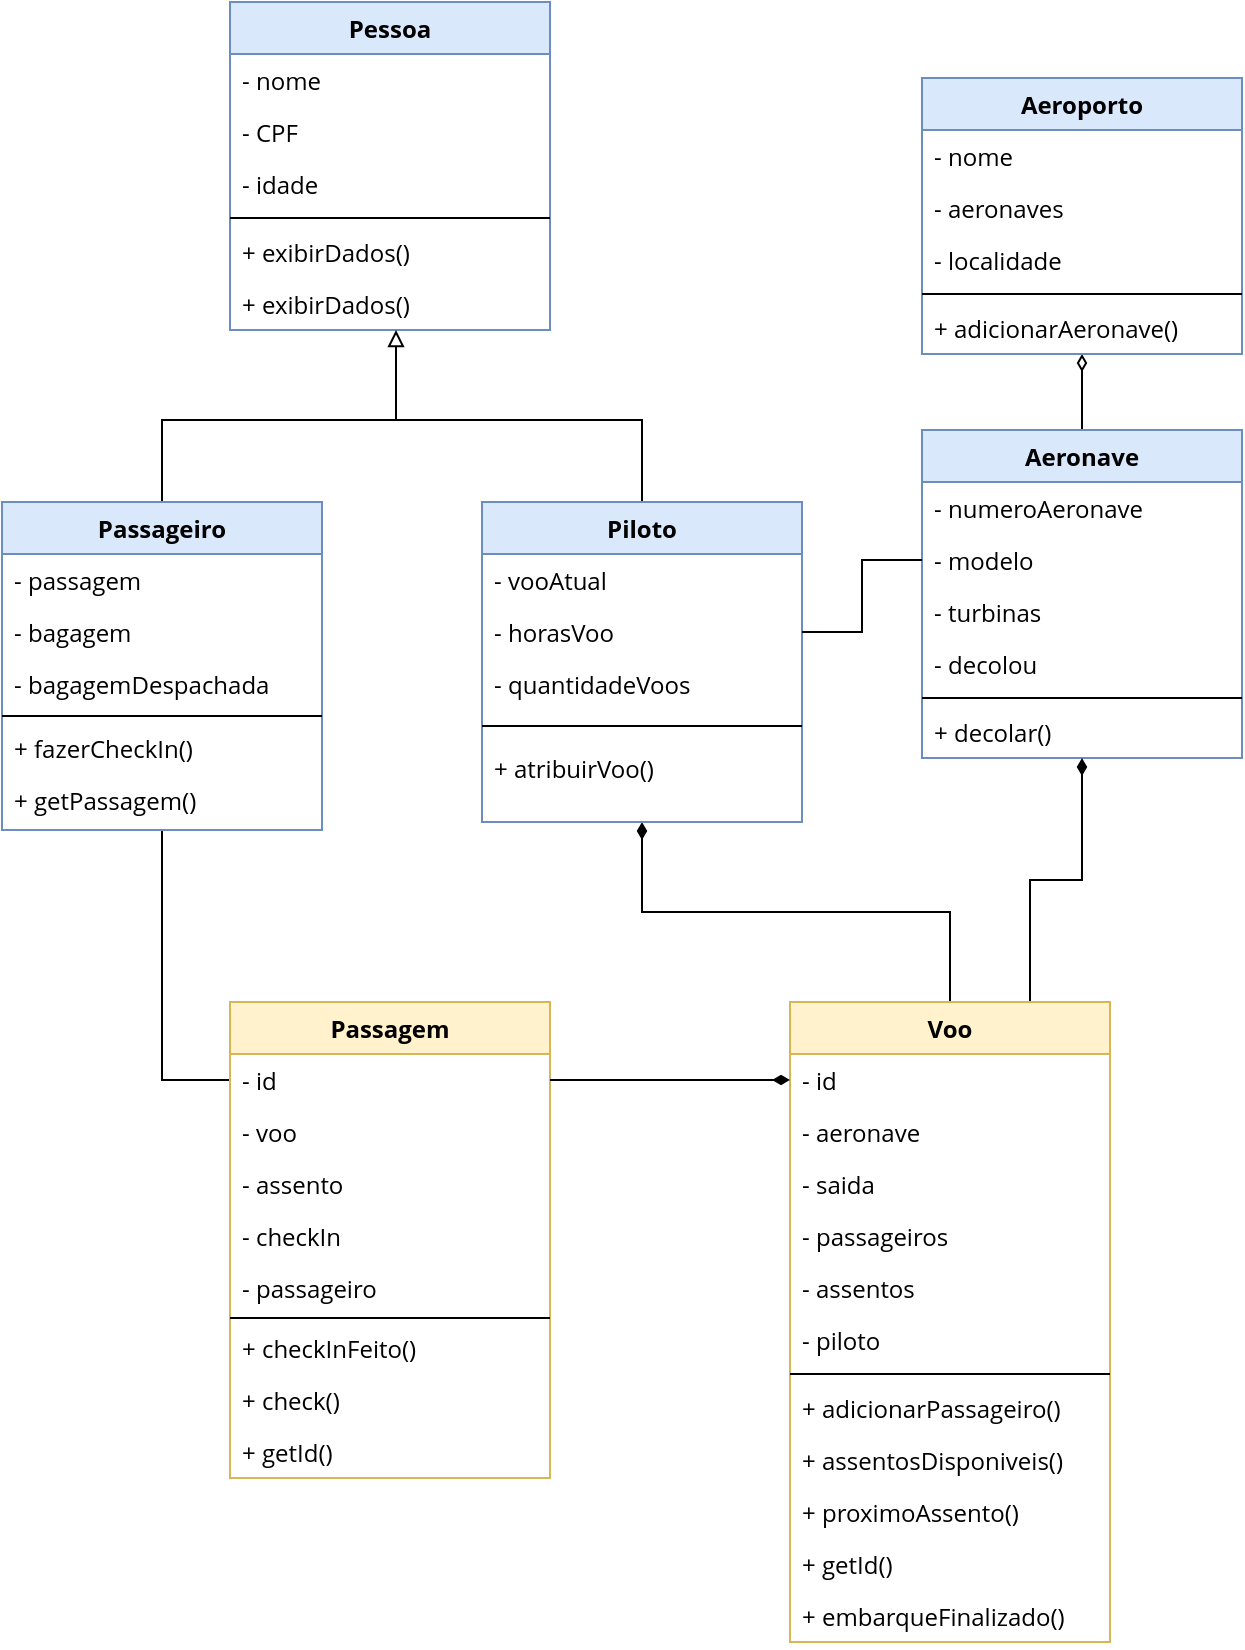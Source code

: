 <mxfile version="14.4.3" type="device"><diagram id="C5RBs43oDa-KdzZeNtuy" name="Page-1"><mxGraphModel dx="981" dy="508" grid="0" gridSize="10" guides="1" tooltips="1" connect="1" arrows="1" fold="1" page="1" pageScale="1" pageWidth="827" pageHeight="1169" math="0" shadow="0"><root><mxCell id="WIyWlLk6GJQsqaUBKTNV-0"/><mxCell id="WIyWlLk6GJQsqaUBKTNV-1" parent="WIyWlLk6GJQsqaUBKTNV-0"/><mxCell id="zkfFHV4jXpPFQw0GAbJ--0" value="Pessoa" style="swimlane;fontStyle=1;align=center;verticalAlign=top;childLayout=stackLayout;horizontal=1;startSize=26;horizontalStack=0;resizeParent=1;resizeLast=0;collapsible=1;marginBottom=0;rounded=0;shadow=0;strokeWidth=1;fontFamily=Open sans;fontSource=https%3A%2F%2Ffonts.googleapis.com%2Fcss%3Ffamily%3DOpen%2Bsans;fillColor=#dae8fc;strokeColor=#6c8ebf;" parent="WIyWlLk6GJQsqaUBKTNV-1" vertex="1"><mxGeometry x="194" y="16" width="160" height="164" as="geometry"><mxRectangle x="230" y="140" width="160" height="26" as="alternateBounds"/></mxGeometry></mxCell><mxCell id="zkfFHV4jXpPFQw0GAbJ--1" value="- nome" style="text;align=left;verticalAlign=top;spacingLeft=4;spacingRight=4;overflow=hidden;rotatable=0;points=[[0,0.5],[1,0.5]];portConstraint=eastwest;fontFamily=Open sans;fontSource=https%3A%2F%2Ffonts.googleapis.com%2Fcss%3Ffamily%3DOpen%2Bsans;" parent="zkfFHV4jXpPFQw0GAbJ--0" vertex="1"><mxGeometry y="26" width="160" height="26" as="geometry"/></mxCell><mxCell id="zkfFHV4jXpPFQw0GAbJ--2" value="- CPF" style="text;align=left;verticalAlign=top;spacingLeft=4;spacingRight=4;overflow=hidden;rotatable=0;points=[[0,0.5],[1,0.5]];portConstraint=eastwest;rounded=0;shadow=0;html=0;fontFamily=Open sans;fontSource=https%3A%2F%2Ffonts.googleapis.com%2Fcss%3Ffamily%3DOpen%2Bsans;" parent="zkfFHV4jXpPFQw0GAbJ--0" vertex="1"><mxGeometry y="52" width="160" height="26" as="geometry"/></mxCell><mxCell id="zkfFHV4jXpPFQw0GAbJ--3" value="- idade" style="text;align=left;verticalAlign=top;spacingLeft=4;spacingRight=4;overflow=hidden;rotatable=0;points=[[0,0.5],[1,0.5]];portConstraint=eastwest;rounded=0;shadow=0;html=0;fontFamily=Open sans;fontSource=https%3A%2F%2Ffonts.googleapis.com%2Fcss%3Ffamily%3DOpen%2Bsans;" parent="zkfFHV4jXpPFQw0GAbJ--0" vertex="1"><mxGeometry y="78" width="160" height="26" as="geometry"/></mxCell><mxCell id="zkfFHV4jXpPFQw0GAbJ--4" value="" style="line;html=1;strokeWidth=1;align=left;verticalAlign=middle;spacingTop=-1;spacingLeft=3;spacingRight=3;rotatable=0;labelPosition=right;points=[];portConstraint=eastwest;fontFamily=Open sans;fontSource=https%3A%2F%2Ffonts.googleapis.com%2Fcss%3Ffamily%3DOpen%2Bsans;" parent="zkfFHV4jXpPFQw0GAbJ--0" vertex="1"><mxGeometry y="104" width="160" height="8" as="geometry"/></mxCell><mxCell id="zkfFHV4jXpPFQw0GAbJ--5" value="+ exibirDados()" style="text;align=left;verticalAlign=top;spacingLeft=4;spacingRight=4;overflow=hidden;rotatable=0;points=[[0,0.5],[1,0.5]];portConstraint=eastwest;fontFamily=Open sans;fontSource=https%3A%2F%2Ffonts.googleapis.com%2Fcss%3Ffamily%3DOpen%2Bsans;" parent="zkfFHV4jXpPFQw0GAbJ--0" vertex="1"><mxGeometry y="112" width="160" height="26" as="geometry"/></mxCell><mxCell id="l5qfDiX0SAKiQkkHx-9N-39" value="+ exibirDados()" style="text;align=left;verticalAlign=top;spacingLeft=4;spacingRight=4;overflow=hidden;rotatable=0;points=[[0,0.5],[1,0.5]];portConstraint=eastwest;fontFamily=Open sans;fontSource=https%3A%2F%2Ffonts.googleapis.com%2Fcss%3Ffamily%3DOpen%2Bsans;" vertex="1" parent="zkfFHV4jXpPFQw0GAbJ--0"><mxGeometry y="138" width="160" height="26" as="geometry"/></mxCell><mxCell id="l5qfDiX0SAKiQkkHx-9N-11" style="edgeStyle=orthogonalEdgeStyle;rounded=0;orthogonalLoop=1;jettySize=auto;html=1;exitX=0.5;exitY=0;exitDx=0;exitDy=0;endArrow=block;endFill=0;fontFamily=Open sans;fontSource=https%3A%2F%2Ffonts.googleapis.com%2Fcss%3Ffamily%3DOpen%2Bsans;" edge="1" parent="WIyWlLk6GJQsqaUBKTNV-1" source="zkfFHV4jXpPFQw0GAbJ--6" target="l5qfDiX0SAKiQkkHx-9N-39"><mxGeometry relative="1" as="geometry"><mxPoint x="277" y="183" as="targetPoint"/><Array as="points"><mxPoint x="400" y="225"/><mxPoint x="277" y="225"/></Array></mxGeometry></mxCell><mxCell id="l5qfDiX0SAKiQkkHx-9N-20" style="edgeStyle=orthogonalEdgeStyle;rounded=0;orthogonalLoop=1;jettySize=auto;html=1;exitX=0.5;exitY=1;exitDx=0;exitDy=0;entryX=0.5;entryY=0;entryDx=0;entryDy=0;endArrow=none;endFill=0;fontFamily=Open sans;fontSource=https%3A%2F%2Ffonts.googleapis.com%2Fcss%3Ffamily%3DOpen%2Bsans;startArrow=diamondThin;startFill=1;" edge="1" parent="WIyWlLk6GJQsqaUBKTNV-1" source="zkfFHV4jXpPFQw0GAbJ--6" target="l5qfDiX0SAKiQkkHx-9N-17"><mxGeometry relative="1" as="geometry"/></mxCell><mxCell id="zkfFHV4jXpPFQw0GAbJ--6" value="Piloto" style="swimlane;fontStyle=1;align=center;verticalAlign=top;childLayout=stackLayout;horizontal=1;startSize=26;horizontalStack=0;resizeParent=1;resizeLast=0;collapsible=1;marginBottom=0;rounded=0;shadow=0;strokeWidth=1;fontFamily=Open sans;fontSource=https%3A%2F%2Ffonts.googleapis.com%2Fcss%3Ffamily%3DOpen%2Bsans;fillColor=#dae8fc;strokeColor=#6c8ebf;" parent="WIyWlLk6GJQsqaUBKTNV-1" vertex="1"><mxGeometry x="320" y="266" width="160" height="160" as="geometry"><mxRectangle x="130" y="380" width="160" height="26" as="alternateBounds"/></mxGeometry></mxCell><mxCell id="zkfFHV4jXpPFQw0GAbJ--7" value="- vooAtual" style="text;align=left;verticalAlign=top;spacingLeft=4;spacingRight=4;overflow=hidden;rotatable=0;points=[[0,0.5],[1,0.5]];portConstraint=eastwest;fontFamily=Open sans;fontSource=https%3A%2F%2Ffonts.googleapis.com%2Fcss%3Ffamily%3DOpen%2Bsans;" parent="zkfFHV4jXpPFQw0GAbJ--6" vertex="1"><mxGeometry y="26" width="160" height="26" as="geometry"/></mxCell><mxCell id="zkfFHV4jXpPFQw0GAbJ--8" value="- horasVoo" style="text;align=left;verticalAlign=top;spacingLeft=4;spacingRight=4;overflow=hidden;rotatable=0;points=[[0,0.5],[1,0.5]];portConstraint=eastwest;rounded=0;shadow=0;html=0;fontFamily=Open sans;fontSource=https%3A%2F%2Ffonts.googleapis.com%2Fcss%3Ffamily%3DOpen%2Bsans;" parent="zkfFHV4jXpPFQw0GAbJ--6" vertex="1"><mxGeometry y="52" width="160" height="26" as="geometry"/></mxCell><mxCell id="l5qfDiX0SAKiQkkHx-9N-8" value="- quantidadeVoos" style="text;align=left;verticalAlign=top;spacingLeft=4;spacingRight=4;overflow=hidden;rotatable=0;points=[[0,0.5],[1,0.5]];portConstraint=eastwest;rounded=0;shadow=0;html=0;fontFamily=Open sans;fontSource=https%3A%2F%2Ffonts.googleapis.com%2Fcss%3Ffamily%3DOpen%2Bsans;" vertex="1" parent="zkfFHV4jXpPFQw0GAbJ--6"><mxGeometry y="78" width="160" height="26" as="geometry"/></mxCell><mxCell id="zkfFHV4jXpPFQw0GAbJ--9" value="" style="line;html=1;strokeWidth=1;align=left;verticalAlign=middle;spacingTop=-1;spacingLeft=3;spacingRight=3;rotatable=0;labelPosition=right;points=[];portConstraint=eastwest;fontFamily=Open sans;fontSource=https%3A%2F%2Ffonts.googleapis.com%2Fcss%3Ffamily%3DOpen%2Bsans;" parent="zkfFHV4jXpPFQw0GAbJ--6" vertex="1"><mxGeometry y="104" width="160" height="16" as="geometry"/></mxCell><mxCell id="zkfFHV4jXpPFQw0GAbJ--10" value="+ atribuirVoo()" style="text;align=left;verticalAlign=top;spacingLeft=4;spacingRight=4;overflow=hidden;rotatable=0;points=[[0,0.5],[1,0.5]];portConstraint=eastwest;fontStyle=0;fontFamily=Open sans;fontSource=https%3A%2F%2Ffonts.googleapis.com%2Fcss%3Ffamily%3DOpen%2Bsans;" parent="zkfFHV4jXpPFQw0GAbJ--6" vertex="1"><mxGeometry y="120" width="160" height="26" as="geometry"/></mxCell><mxCell id="l5qfDiX0SAKiQkkHx-9N-12" style="edgeStyle=orthogonalEdgeStyle;rounded=0;orthogonalLoop=1;jettySize=auto;html=1;exitX=0.5;exitY=0;exitDx=0;exitDy=0;endArrow=none;endFill=0;fontFamily=Open sans;fontSource=https%3A%2F%2Ffonts.googleapis.com%2Fcss%3Ffamily%3DOpen%2Bsans;" edge="1" parent="WIyWlLk6GJQsqaUBKTNV-1" source="zkfFHV4jXpPFQw0GAbJ--13"><mxGeometry relative="1" as="geometry"><mxPoint x="281" y="225" as="targetPoint"/><Array as="points"><mxPoint x="160" y="225"/><mxPoint x="281" y="225"/></Array></mxGeometry></mxCell><mxCell id="l5qfDiX0SAKiQkkHx-9N-16" style="edgeStyle=orthogonalEdgeStyle;rounded=0;orthogonalLoop=1;jettySize=auto;html=1;exitX=0.5;exitY=1;exitDx=0;exitDy=0;entryX=0;entryY=0.5;entryDx=0;entryDy=0;endArrow=none;endFill=0;fontFamily=Open sans;fontSource=https%3A%2F%2Ffonts.googleapis.com%2Fcss%3Ffamily%3DOpen%2Bsans;" edge="1" parent="WIyWlLk6GJQsqaUBKTNV-1" source="zkfFHV4jXpPFQw0GAbJ--13" target="l5qfDiX0SAKiQkkHx-9N-14"><mxGeometry relative="1" as="geometry"/></mxCell><mxCell id="zkfFHV4jXpPFQw0GAbJ--13" value="Passageiro" style="swimlane;fontStyle=1;align=center;verticalAlign=top;childLayout=stackLayout;horizontal=1;startSize=26;horizontalStack=0;resizeParent=1;resizeLast=0;collapsible=1;marginBottom=0;rounded=0;shadow=0;strokeWidth=1;fontFamily=Open sans;fontSource=https%3A%2F%2Ffonts.googleapis.com%2Fcss%3Ffamily%3DOpen%2Bsans;fillColor=#dae8fc;strokeColor=#6c8ebf;" parent="WIyWlLk6GJQsqaUBKTNV-1" vertex="1"><mxGeometry x="80" y="266" width="160" height="164" as="geometry"><mxRectangle x="80" y="266" width="170" height="26" as="alternateBounds"/></mxGeometry></mxCell><mxCell id="zkfFHV4jXpPFQw0GAbJ--14" value="- passagem" style="text;align=left;verticalAlign=top;spacingLeft=4;spacingRight=4;overflow=hidden;rotatable=0;points=[[0,0.5],[1,0.5]];portConstraint=eastwest;fontFamily=Open sans;fontSource=https%3A%2F%2Ffonts.googleapis.com%2Fcss%3Ffamily%3DOpen%2Bsans;" parent="zkfFHV4jXpPFQw0GAbJ--13" vertex="1"><mxGeometry y="26" width="160" height="26" as="geometry"/></mxCell><mxCell id="l5qfDiX0SAKiQkkHx-9N-4" value="- bagagem" style="text;align=left;verticalAlign=top;spacingLeft=4;spacingRight=4;overflow=hidden;rotatable=0;points=[[0,0.5],[1,0.5]];portConstraint=eastwest;fontFamily=Open sans;fontSource=https%3A%2F%2Ffonts.googleapis.com%2Fcss%3Ffamily%3DOpen%2Bsans;" vertex="1" parent="zkfFHV4jXpPFQw0GAbJ--13"><mxGeometry y="52" width="160" height="26" as="geometry"/></mxCell><mxCell id="l5qfDiX0SAKiQkkHx-9N-5" value="- bagagemDespachada" style="text;align=left;verticalAlign=top;spacingLeft=4;spacingRight=4;overflow=hidden;rotatable=0;points=[[0,0.5],[1,0.5]];portConstraint=eastwest;fontFamily=Open sans;fontSource=https%3A%2F%2Ffonts.googleapis.com%2Fcss%3Ffamily%3DOpen%2Bsans;" vertex="1" parent="zkfFHV4jXpPFQw0GAbJ--13"><mxGeometry y="78" width="160" height="26" as="geometry"/></mxCell><mxCell id="zkfFHV4jXpPFQw0GAbJ--15" value="" style="line;html=1;strokeWidth=1;align=left;verticalAlign=middle;spacingTop=-1;spacingLeft=3;spacingRight=3;rotatable=0;labelPosition=right;points=[];portConstraint=eastwest;fontFamily=Open sans;fontSource=https%3A%2F%2Ffonts.googleapis.com%2Fcss%3Ffamily%3DOpen%2Bsans;" parent="zkfFHV4jXpPFQw0GAbJ--13" vertex="1"><mxGeometry y="104" width="160" height="6" as="geometry"/></mxCell><mxCell id="l5qfDiX0SAKiQkkHx-9N-6" value="+ fazerCheckIn()" style="text;align=left;verticalAlign=top;spacingLeft=4;spacingRight=4;overflow=hidden;rotatable=0;points=[[0,0.5],[1,0.5]];portConstraint=eastwest;fontFamily=Open sans;fontSource=https%3A%2F%2Ffonts.googleapis.com%2Fcss%3Ffamily%3DOpen%2Bsans;" vertex="1" parent="zkfFHV4jXpPFQw0GAbJ--13"><mxGeometry y="110" width="160" height="26" as="geometry"/></mxCell><mxCell id="l5qfDiX0SAKiQkkHx-9N-7" value="+ getPassagem()" style="text;align=left;verticalAlign=top;spacingLeft=4;spacingRight=4;overflow=hidden;rotatable=0;points=[[0,0.5],[1,0.5]];portConstraint=eastwest;fontFamily=Open sans;fontSource=https%3A%2F%2Ffonts.googleapis.com%2Fcss%3Ffamily%3DOpen%2Bsans;" vertex="1" parent="zkfFHV4jXpPFQw0GAbJ--13"><mxGeometry y="136" width="160" height="26" as="geometry"/></mxCell><mxCell id="l5qfDiX0SAKiQkkHx-9N-23" style="edgeStyle=orthogonalEdgeStyle;rounded=0;orthogonalLoop=1;jettySize=auto;html=1;exitX=0.5;exitY=0;exitDx=0;exitDy=0;entryX=0.5;entryY=1;entryDx=0;entryDy=0;endArrow=diamondThin;endFill=0;fontFamily=Open sans;fontSource=https%3A%2F%2Ffonts.googleapis.com%2Fcss%3Ffamily%3DOpen%2Bsans;" edge="1" parent="WIyWlLk6GJQsqaUBKTNV-1" source="zkfFHV4jXpPFQw0GAbJ--17" target="l5qfDiX0SAKiQkkHx-9N-0"><mxGeometry relative="1" as="geometry"/></mxCell><mxCell id="zkfFHV4jXpPFQw0GAbJ--17" value="Aeronave" style="swimlane;fontStyle=1;align=center;verticalAlign=top;childLayout=stackLayout;horizontal=1;startSize=26;horizontalStack=0;resizeParent=1;resizeLast=0;collapsible=1;marginBottom=0;rounded=0;shadow=0;strokeWidth=1;fontFamily=Open sans;fontSource=https%3A%2F%2Ffonts.googleapis.com%2Fcss%3Ffamily%3DOpen%2Bsans;fillColor=#dae8fc;strokeColor=#6c8ebf;" parent="WIyWlLk6GJQsqaUBKTNV-1" vertex="1"><mxGeometry x="540" y="230" width="160" height="164" as="geometry"><mxRectangle x="550" y="140" width="160" height="26" as="alternateBounds"/></mxGeometry></mxCell><mxCell id="zkfFHV4jXpPFQw0GAbJ--18" value="- numeroAeronave" style="text;align=left;verticalAlign=top;spacingLeft=4;spacingRight=4;overflow=hidden;rotatable=0;points=[[0,0.5],[1,0.5]];portConstraint=eastwest;fontFamily=Open sans;fontSource=https%3A%2F%2Ffonts.googleapis.com%2Fcss%3Ffamily%3DOpen%2Bsans;" parent="zkfFHV4jXpPFQw0GAbJ--17" vertex="1"><mxGeometry y="26" width="160" height="26" as="geometry"/></mxCell><mxCell id="zkfFHV4jXpPFQw0GAbJ--19" value="- modelo" style="text;align=left;verticalAlign=top;spacingLeft=4;spacingRight=4;overflow=hidden;rotatable=0;points=[[0,0.5],[1,0.5]];portConstraint=eastwest;rounded=0;shadow=0;html=0;fontFamily=Open sans;fontSource=https%3A%2F%2Ffonts.googleapis.com%2Fcss%3Ffamily%3DOpen%2Bsans;" parent="zkfFHV4jXpPFQw0GAbJ--17" vertex="1"><mxGeometry y="52" width="160" height="26" as="geometry"/></mxCell><mxCell id="zkfFHV4jXpPFQw0GAbJ--20" value="- turbinas" style="text;align=left;verticalAlign=top;spacingLeft=4;spacingRight=4;overflow=hidden;rotatable=0;points=[[0,0.5],[1,0.5]];portConstraint=eastwest;rounded=0;shadow=0;html=0;fontFamily=Open sans;fontSource=https%3A%2F%2Ffonts.googleapis.com%2Fcss%3Ffamily%3DOpen%2Bsans;" parent="zkfFHV4jXpPFQw0GAbJ--17" vertex="1"><mxGeometry y="78" width="160" height="26" as="geometry"/></mxCell><mxCell id="l5qfDiX0SAKiQkkHx-9N-59" value="- decolou" style="text;align=left;verticalAlign=top;spacingLeft=4;spacingRight=4;overflow=hidden;rotatable=0;points=[[0,0.5],[1,0.5]];portConstraint=eastwest;rounded=0;shadow=0;html=0;fontFamily=Open sans;fontSource=https%3A%2F%2Ffonts.googleapis.com%2Fcss%3Ffamily%3DOpen%2Bsans;" vertex="1" parent="zkfFHV4jXpPFQw0GAbJ--17"><mxGeometry y="104" width="160" height="26" as="geometry"/></mxCell><mxCell id="zkfFHV4jXpPFQw0GAbJ--23" value="" style="line;html=1;strokeWidth=1;align=left;verticalAlign=middle;spacingTop=-1;spacingLeft=3;spacingRight=3;rotatable=0;labelPosition=right;points=[];portConstraint=eastwest;fontFamily=Open sans;fontSource=https%3A%2F%2Ffonts.googleapis.com%2Fcss%3Ffamily%3DOpen%2Bsans;" parent="zkfFHV4jXpPFQw0GAbJ--17" vertex="1"><mxGeometry y="130" width="160" height="8" as="geometry"/></mxCell><mxCell id="zkfFHV4jXpPFQw0GAbJ--24" value="+ decolar()" style="text;align=left;verticalAlign=top;spacingLeft=4;spacingRight=4;overflow=hidden;rotatable=0;points=[[0,0.5],[1,0.5]];portConstraint=eastwest;fontFamily=Open sans;fontSource=https%3A%2F%2Ffonts.googleapis.com%2Fcss%3Ffamily%3DOpen%2Bsans;" parent="zkfFHV4jXpPFQw0GAbJ--17" vertex="1"><mxGeometry y="138" width="160" height="26" as="geometry"/></mxCell><mxCell id="l5qfDiX0SAKiQkkHx-9N-0" value="Aeroporto" style="swimlane;fontStyle=1;align=center;verticalAlign=top;childLayout=stackLayout;horizontal=1;startSize=26;horizontalStack=0;resizeParent=1;resizeLast=0;collapsible=1;marginBottom=0;rounded=0;shadow=0;strokeWidth=1;fontFamily=Open sans;fontSource=https%3A%2F%2Ffonts.googleapis.com%2Fcss%3Ffamily%3DOpen%2Bsans;fillColor=#dae8fc;strokeColor=#6c8ebf;" vertex="1" parent="WIyWlLk6GJQsqaUBKTNV-1"><mxGeometry x="540" y="54" width="160" height="138" as="geometry"><mxRectangle x="340" y="380" width="170" height="26" as="alternateBounds"/></mxGeometry></mxCell><mxCell id="l5qfDiX0SAKiQkkHx-9N-1" value="- nome" style="text;align=left;verticalAlign=top;spacingLeft=4;spacingRight=4;overflow=hidden;rotatable=0;points=[[0,0.5],[1,0.5]];portConstraint=eastwest;fontFamily=Open sans;fontSource=https%3A%2F%2Ffonts.googleapis.com%2Fcss%3Ffamily%3DOpen%2Bsans;" vertex="1" parent="l5qfDiX0SAKiQkkHx-9N-0"><mxGeometry y="26" width="160" height="26" as="geometry"/></mxCell><mxCell id="l5qfDiX0SAKiQkkHx-9N-36" value="- aeronaves" style="text;align=left;verticalAlign=top;spacingLeft=4;spacingRight=4;overflow=hidden;rotatable=0;points=[[0,0.5],[1,0.5]];portConstraint=eastwest;fontFamily=Open sans;fontSource=https%3A%2F%2Ffonts.googleapis.com%2Fcss%3Ffamily%3DOpen%2Bsans;" vertex="1" parent="l5qfDiX0SAKiQkkHx-9N-0"><mxGeometry y="52" width="160" height="26" as="geometry"/></mxCell><mxCell id="l5qfDiX0SAKiQkkHx-9N-37" value="- localidade" style="text;align=left;verticalAlign=top;spacingLeft=4;spacingRight=4;overflow=hidden;rotatable=0;points=[[0,0.5],[1,0.5]];portConstraint=eastwest;fontFamily=Open sans;fontSource=https%3A%2F%2Ffonts.googleapis.com%2Fcss%3Ffamily%3DOpen%2Bsans;" vertex="1" parent="l5qfDiX0SAKiQkkHx-9N-0"><mxGeometry y="78" width="160" height="26" as="geometry"/></mxCell><mxCell id="l5qfDiX0SAKiQkkHx-9N-2" value="" style="line;html=1;strokeWidth=1;align=left;verticalAlign=middle;spacingTop=-1;spacingLeft=3;spacingRight=3;rotatable=0;labelPosition=right;points=[];portConstraint=eastwest;fontFamily=Open sans;fontSource=https%3A%2F%2Ffonts.googleapis.com%2Fcss%3Ffamily%3DOpen%2Bsans;" vertex="1" parent="l5qfDiX0SAKiQkkHx-9N-0"><mxGeometry y="104" width="160" height="8" as="geometry"/></mxCell><mxCell id="l5qfDiX0SAKiQkkHx-9N-38" value="+ adicionarAeronave()" style="text;align=left;verticalAlign=top;spacingLeft=4;spacingRight=4;overflow=hidden;rotatable=0;points=[[0,0.5],[1,0.5]];portConstraint=eastwest;fontFamily=Open sans;fontSource=https%3A%2F%2Ffonts.googleapis.com%2Fcss%3Ffamily%3DOpen%2Bsans;" vertex="1" parent="l5qfDiX0SAKiQkkHx-9N-0"><mxGeometry y="112" width="160" height="26" as="geometry"/></mxCell><mxCell id="l5qfDiX0SAKiQkkHx-9N-13" value="Passagem" style="swimlane;fontStyle=1;align=center;verticalAlign=top;childLayout=stackLayout;horizontal=1;startSize=26;horizontalStack=0;resizeParent=1;resizeLast=0;collapsible=1;marginBottom=0;rounded=0;shadow=0;strokeWidth=1;fontFamily=Open sans;fontSource=https%3A%2F%2Ffonts.googleapis.com%2Fcss%3Ffamily%3DOpen%2Bsans;fillColor=#fff2cc;strokeColor=#d6b656;" vertex="1" parent="WIyWlLk6GJQsqaUBKTNV-1"><mxGeometry x="194" y="516" width="160" height="238" as="geometry"><mxRectangle x="340" y="380" width="170" height="26" as="alternateBounds"/></mxGeometry></mxCell><mxCell id="l5qfDiX0SAKiQkkHx-9N-14" value="- id" style="text;align=left;verticalAlign=top;spacingLeft=4;spacingRight=4;overflow=hidden;rotatable=0;points=[[0,0.5],[1,0.5]];portConstraint=eastwest;fontFamily=Open sans;fontSource=https%3A%2F%2Ffonts.googleapis.com%2Fcss%3Ffamily%3DOpen%2Bsans;" vertex="1" parent="l5qfDiX0SAKiQkkHx-9N-13"><mxGeometry y="26" width="160" height="26" as="geometry"/></mxCell><mxCell id="l5qfDiX0SAKiQkkHx-9N-24" value="- voo" style="text;align=left;verticalAlign=top;spacingLeft=4;spacingRight=4;overflow=hidden;rotatable=0;points=[[0,0.5],[1,0.5]];portConstraint=eastwest;fontFamily=Open sans;fontSource=https%3A%2F%2Ffonts.googleapis.com%2Fcss%3Ffamily%3DOpen%2Bsans;" vertex="1" parent="l5qfDiX0SAKiQkkHx-9N-13"><mxGeometry y="52" width="160" height="26" as="geometry"/></mxCell><mxCell id="l5qfDiX0SAKiQkkHx-9N-25" value="- assento" style="text;align=left;verticalAlign=top;spacingLeft=4;spacingRight=4;overflow=hidden;rotatable=0;points=[[0,0.5],[1,0.5]];portConstraint=eastwest;fontFamily=Open sans;fontSource=https%3A%2F%2Ffonts.googleapis.com%2Fcss%3Ffamily%3DOpen%2Bsans;" vertex="1" parent="l5qfDiX0SAKiQkkHx-9N-13"><mxGeometry y="78" width="160" height="26" as="geometry"/></mxCell><mxCell id="l5qfDiX0SAKiQkkHx-9N-27" value="- checkIn" style="text;align=left;verticalAlign=top;spacingLeft=4;spacingRight=4;overflow=hidden;rotatable=0;points=[[0,0.5],[1,0.5]];portConstraint=eastwest;fontFamily=Open sans;fontSource=https%3A%2F%2Ffonts.googleapis.com%2Fcss%3Ffamily%3DOpen%2Bsans;" vertex="1" parent="l5qfDiX0SAKiQkkHx-9N-13"><mxGeometry y="104" width="160" height="26" as="geometry"/></mxCell><mxCell id="l5qfDiX0SAKiQkkHx-9N-41" value="- passageiro" style="text;align=left;verticalAlign=top;spacingLeft=4;spacingRight=4;overflow=hidden;rotatable=0;points=[[0,0.5],[1,0.5]];portConstraint=eastwest;fontFamily=Open sans;fontSource=https%3A%2F%2Ffonts.googleapis.com%2Fcss%3Ffamily%3DOpen%2Bsans;" vertex="1" parent="l5qfDiX0SAKiQkkHx-9N-13"><mxGeometry y="130" width="160" height="26" as="geometry"/></mxCell><mxCell id="l5qfDiX0SAKiQkkHx-9N-15" value="" style="line;html=1;strokeWidth=1;align=left;verticalAlign=middle;spacingTop=-1;spacingLeft=3;spacingRight=3;rotatable=0;labelPosition=right;points=[];portConstraint=eastwest;fontFamily=Open sans;fontSource=https%3A%2F%2Ffonts.googleapis.com%2Fcss%3Ffamily%3DOpen%2Bsans;" vertex="1" parent="l5qfDiX0SAKiQkkHx-9N-13"><mxGeometry y="156" width="160" height="4" as="geometry"/></mxCell><mxCell id="l5qfDiX0SAKiQkkHx-9N-26" value="+ checkInFeito()" style="text;align=left;verticalAlign=top;spacingLeft=4;spacingRight=4;overflow=hidden;rotatable=0;points=[[0,0.5],[1,0.5]];portConstraint=eastwest;fontFamily=Open sans;fontSource=https%3A%2F%2Ffonts.googleapis.com%2Fcss%3Ffamily%3DOpen%2Bsans;" vertex="1" parent="l5qfDiX0SAKiQkkHx-9N-13"><mxGeometry y="160" width="160" height="26" as="geometry"/></mxCell><mxCell id="l5qfDiX0SAKiQkkHx-9N-42" value="+ check()" style="text;align=left;verticalAlign=top;spacingLeft=4;spacingRight=4;overflow=hidden;rotatable=0;points=[[0,0.5],[1,0.5]];portConstraint=eastwest;fontFamily=Open sans;fontSource=https%3A%2F%2Ffonts.googleapis.com%2Fcss%3Ffamily%3DOpen%2Bsans;" vertex="1" parent="l5qfDiX0SAKiQkkHx-9N-13"><mxGeometry y="186" width="160" height="26" as="geometry"/></mxCell><mxCell id="l5qfDiX0SAKiQkkHx-9N-43" value="+ getId()" style="text;align=left;verticalAlign=top;spacingLeft=4;spacingRight=4;overflow=hidden;rotatable=0;points=[[0,0.5],[1,0.5]];portConstraint=eastwest;fontFamily=Open sans;fontSource=https%3A%2F%2Ffonts.googleapis.com%2Fcss%3Ffamily%3DOpen%2Bsans;" vertex="1" parent="l5qfDiX0SAKiQkkHx-9N-13"><mxGeometry y="212" width="160" height="26" as="geometry"/></mxCell><mxCell id="l5qfDiX0SAKiQkkHx-9N-22" style="edgeStyle=orthogonalEdgeStyle;rounded=0;orthogonalLoop=1;jettySize=auto;html=1;exitX=0.75;exitY=0;exitDx=0;exitDy=0;entryX=0.5;entryY=1;entryDx=0;entryDy=0;endArrow=diamondThin;endFill=1;fontFamily=Open sans;fontSource=https%3A%2F%2Ffonts.googleapis.com%2Fcss%3Ffamily%3DOpen%2Bsans;" edge="1" parent="WIyWlLk6GJQsqaUBKTNV-1" source="l5qfDiX0SAKiQkkHx-9N-17" target="zkfFHV4jXpPFQw0GAbJ--17"><mxGeometry relative="1" as="geometry"/></mxCell><mxCell id="l5qfDiX0SAKiQkkHx-9N-17" value="Voo" style="swimlane;fontStyle=1;align=center;verticalAlign=top;childLayout=stackLayout;horizontal=1;startSize=26;horizontalStack=0;resizeParent=1;resizeLast=0;collapsible=1;marginBottom=0;rounded=0;shadow=0;strokeWidth=1;fontFamily=Open sans;fontSource=https%3A%2F%2Ffonts.googleapis.com%2Fcss%3Ffamily%3DOpen%2Bsans;fillColor=#fff2cc;strokeColor=#d6b656;" vertex="1" parent="WIyWlLk6GJQsqaUBKTNV-1"><mxGeometry x="474" y="516" width="160" height="320" as="geometry"><mxRectangle x="340" y="380" width="170" height="26" as="alternateBounds"/></mxGeometry></mxCell><mxCell id="l5qfDiX0SAKiQkkHx-9N-18" value="- id" style="text;align=left;verticalAlign=top;spacingLeft=4;spacingRight=4;overflow=hidden;rotatable=0;points=[[0,0.5],[1,0.5]];portConstraint=eastwest;fontFamily=Open sans;fontSource=https%3A%2F%2Ffonts.googleapis.com%2Fcss%3Ffamily%3DOpen%2Bsans;" vertex="1" parent="l5qfDiX0SAKiQkkHx-9N-17"><mxGeometry y="26" width="160" height="26" as="geometry"/></mxCell><mxCell id="l5qfDiX0SAKiQkkHx-9N-28" value="- aeronave" style="text;align=left;verticalAlign=top;spacingLeft=4;spacingRight=4;overflow=hidden;rotatable=0;points=[[0,0.5],[1,0.5]];portConstraint=eastwest;fontFamily=Open sans;fontSource=https%3A%2F%2Ffonts.googleapis.com%2Fcss%3Ffamily%3DOpen%2Bsans;" vertex="1" parent="l5qfDiX0SAKiQkkHx-9N-17"><mxGeometry y="52" width="160" height="26" as="geometry"/></mxCell><mxCell id="l5qfDiX0SAKiQkkHx-9N-29" value="- saida" style="text;align=left;verticalAlign=top;spacingLeft=4;spacingRight=4;overflow=hidden;rotatable=0;points=[[0,0.5],[1,0.5]];portConstraint=eastwest;fontFamily=Open sans;fontSource=https%3A%2F%2Ffonts.googleapis.com%2Fcss%3Ffamily%3DOpen%2Bsans;" vertex="1" parent="l5qfDiX0SAKiQkkHx-9N-17"><mxGeometry y="78" width="160" height="26" as="geometry"/></mxCell><mxCell id="l5qfDiX0SAKiQkkHx-9N-31" value="- passageiros" style="text;align=left;verticalAlign=top;spacingLeft=4;spacingRight=4;overflow=hidden;rotatable=0;points=[[0,0.5],[1,0.5]];portConstraint=eastwest;fontFamily=Open sans;fontSource=https%3A%2F%2Ffonts.googleapis.com%2Fcss%3Ffamily%3DOpen%2Bsans;" vertex="1" parent="l5qfDiX0SAKiQkkHx-9N-17"><mxGeometry y="104" width="160" height="26" as="geometry"/></mxCell><mxCell id="l5qfDiX0SAKiQkkHx-9N-44" value="- assentos" style="text;align=left;verticalAlign=top;spacingLeft=4;spacingRight=4;overflow=hidden;rotatable=0;points=[[0,0.5],[1,0.5]];portConstraint=eastwest;fontFamily=Open sans;fontSource=https%3A%2F%2Ffonts.googleapis.com%2Fcss%3Ffamily%3DOpen%2Bsans;" vertex="1" parent="l5qfDiX0SAKiQkkHx-9N-17"><mxGeometry y="130" width="160" height="26" as="geometry"/></mxCell><mxCell id="l5qfDiX0SAKiQkkHx-9N-45" value="- piloto" style="text;align=left;verticalAlign=top;spacingLeft=4;spacingRight=4;overflow=hidden;rotatable=0;points=[[0,0.5],[1,0.5]];portConstraint=eastwest;fontFamily=Open sans;fontSource=https%3A%2F%2Ffonts.googleapis.com%2Fcss%3Ffamily%3DOpen%2Bsans;" vertex="1" parent="l5qfDiX0SAKiQkkHx-9N-17"><mxGeometry y="156" width="160" height="26" as="geometry"/></mxCell><mxCell id="l5qfDiX0SAKiQkkHx-9N-19" value="" style="line;html=1;strokeWidth=1;align=left;verticalAlign=middle;spacingTop=-1;spacingLeft=3;spacingRight=3;rotatable=0;labelPosition=right;points=[];portConstraint=eastwest;fontFamily=Open sans;fontSource=https%3A%2F%2Ffonts.googleapis.com%2Fcss%3Ffamily%3DOpen%2Bsans;" vertex="1" parent="l5qfDiX0SAKiQkkHx-9N-17"><mxGeometry y="182" width="160" height="8" as="geometry"/></mxCell><mxCell id="l5qfDiX0SAKiQkkHx-9N-32" value="+ adicionarPassageiro()" style="text;align=left;verticalAlign=top;spacingLeft=4;spacingRight=4;overflow=hidden;rotatable=0;points=[[0,0.5],[1,0.5]];portConstraint=eastwest;fontFamily=Open sans;fontSource=https%3A%2F%2Ffonts.googleapis.com%2Fcss%3Ffamily%3DOpen%2Bsans;" vertex="1" parent="l5qfDiX0SAKiQkkHx-9N-17"><mxGeometry y="190" width="160" height="26" as="geometry"/></mxCell><mxCell id="l5qfDiX0SAKiQkkHx-9N-55" value="+ assentosDisponiveis()" style="text;align=left;verticalAlign=top;spacingLeft=4;spacingRight=4;overflow=hidden;rotatable=0;points=[[0,0.5],[1,0.5]];portConstraint=eastwest;fontFamily=Open sans;fontSource=https%3A%2F%2Ffonts.googleapis.com%2Fcss%3Ffamily%3DOpen%2Bsans;" vertex="1" parent="l5qfDiX0SAKiQkkHx-9N-17"><mxGeometry y="216" width="160" height="26" as="geometry"/></mxCell><mxCell id="l5qfDiX0SAKiQkkHx-9N-56" value="+ proximoAssento()" style="text;align=left;verticalAlign=top;spacingLeft=4;spacingRight=4;overflow=hidden;rotatable=0;points=[[0,0.5],[1,0.5]];portConstraint=eastwest;fontFamily=Open sans;fontSource=https%3A%2F%2Ffonts.googleapis.com%2Fcss%3Ffamily%3DOpen%2Bsans;" vertex="1" parent="l5qfDiX0SAKiQkkHx-9N-17"><mxGeometry y="242" width="160" height="26" as="geometry"/></mxCell><mxCell id="l5qfDiX0SAKiQkkHx-9N-57" value="+ getId()" style="text;align=left;verticalAlign=top;spacingLeft=4;spacingRight=4;overflow=hidden;rotatable=0;points=[[0,0.5],[1,0.5]];portConstraint=eastwest;fontFamily=Open sans;fontSource=https%3A%2F%2Ffonts.googleapis.com%2Fcss%3Ffamily%3DOpen%2Bsans;" vertex="1" parent="l5qfDiX0SAKiQkkHx-9N-17"><mxGeometry y="268" width="160" height="26" as="geometry"/></mxCell><mxCell id="l5qfDiX0SAKiQkkHx-9N-58" value="+ embarqueFinalizado()" style="text;align=left;verticalAlign=top;spacingLeft=4;spacingRight=4;overflow=hidden;rotatable=0;points=[[0,0.5],[1,0.5]];portConstraint=eastwest;fontFamily=Open sans;fontSource=https%3A%2F%2Ffonts.googleapis.com%2Fcss%3Ffamily%3DOpen%2Bsans;" vertex="1" parent="l5qfDiX0SAKiQkkHx-9N-17"><mxGeometry y="294" width="160" height="26" as="geometry"/></mxCell><mxCell id="l5qfDiX0SAKiQkkHx-9N-21" style="edgeStyle=orthogonalEdgeStyle;rounded=0;orthogonalLoop=1;jettySize=auto;html=1;exitX=1;exitY=0.5;exitDx=0;exitDy=0;endArrow=diamondThin;endFill=1;fontFamily=Open sans;fontSource=https%3A%2F%2Ffonts.googleapis.com%2Fcss%3Ffamily%3DOpen%2Bsans;" edge="1" parent="WIyWlLk6GJQsqaUBKTNV-1" source="l5qfDiX0SAKiQkkHx-9N-14" target="l5qfDiX0SAKiQkkHx-9N-18"><mxGeometry relative="1" as="geometry"/></mxCell><mxCell id="l5qfDiX0SAKiQkkHx-9N-34" style="edgeStyle=orthogonalEdgeStyle;rounded=0;orthogonalLoop=1;jettySize=auto;html=1;exitX=1;exitY=0.5;exitDx=0;exitDy=0;entryX=0;entryY=0.5;entryDx=0;entryDy=0;endArrow=none;endFill=0;fontFamily=Open sans;fontSource=https%3A%2F%2Ffonts.googleapis.com%2Fcss%3Ffamily%3DOpen%2Bsans;" edge="1" parent="WIyWlLk6GJQsqaUBKTNV-1" source="zkfFHV4jXpPFQw0GAbJ--8" target="zkfFHV4jXpPFQw0GAbJ--19"><mxGeometry relative="1" as="geometry"/></mxCell></root></mxGraphModel></diagram></mxfile>